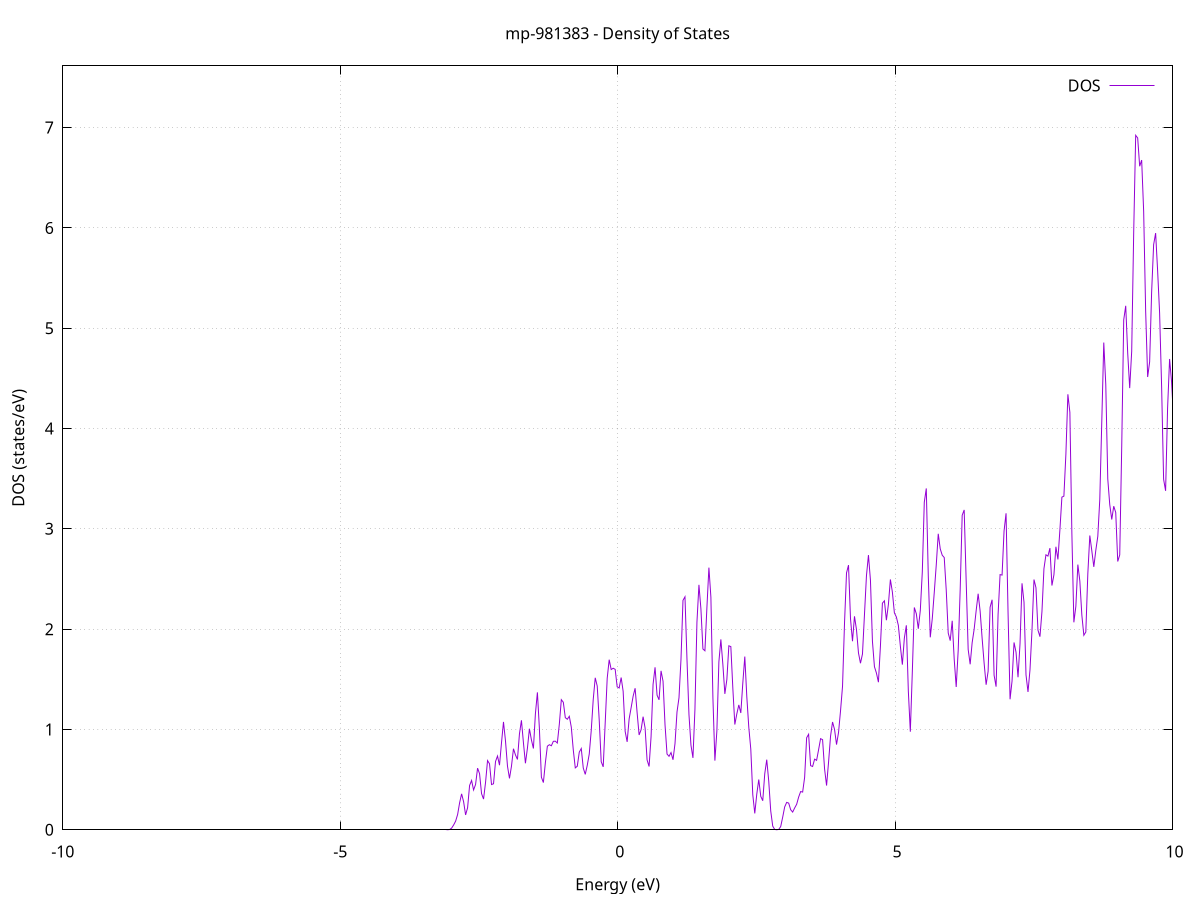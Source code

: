 set title 'mp-981383 - Density of States'
set xlabel 'Energy (eV)'
set ylabel 'DOS (states/eV)'
set grid
set xrange [-10:10]
set yrange [0:7.615]
set xzeroaxis lt -1
set terminal png size 800,600
set output 'mp-981383_dos_gnuplot.png'
plot '-' using 1:2 with lines title 'DOS'
-45.404600 0.000000
-45.368700 0.000000
-45.332700 0.000000
-45.296800 0.000000
-45.260800 0.000000
-45.224900 0.000000
-45.188900 0.000000
-45.153000 0.000000
-45.117100 0.000000
-45.081100 0.000000
-45.045200 0.000000
-45.009200 0.000000
-44.973300 0.000000
-44.937300 0.000000
-44.901400 0.000000
-44.865500 0.000000
-44.829500 0.000000
-44.793600 0.000000
-44.757600 0.000000
-44.721700 0.000000
-44.685700 0.000000
-44.649800 0.000000
-44.613900 0.000000
-44.577900 0.000000
-44.542000 0.000000
-44.506000 0.000000
-44.470100 0.000000
-44.434100 0.000000
-44.398200 0.000000
-44.362300 0.000000
-44.326300 0.000000
-44.290400 0.000000
-44.254400 0.000000
-44.218500 0.000000
-44.182500 0.000000
-44.146600 0.000000
-44.110700 0.000000
-44.074700 0.000000
-44.038800 0.000000
-44.002800 0.000000
-43.966900 0.000000
-43.930900 0.000000
-43.895000 0.000000
-43.859100 0.000000
-43.823100 0.000000
-43.787200 0.000000
-43.751200 0.000000
-43.715300 0.000000
-43.679300 0.000000
-43.643400 0.000000
-43.607500 0.000000
-43.571500 0.000000
-43.535600 0.000000
-43.499600 0.000000
-43.463700 0.000000
-43.427700 0.000000
-43.391800 0.000000
-43.355900 0.000000
-43.319900 0.000000
-43.284000 0.000000
-43.248000 0.000000
-43.212100 0.000000
-43.176100 0.000000
-43.140200 0.000000
-43.104200 0.000000
-43.068300 0.000000
-43.032400 0.000000
-42.996400 0.000000
-42.960500 0.000000
-42.924500 0.000000
-42.888600 0.000000
-42.852600 0.000000
-42.816700 0.000000
-42.780800 0.000000
-42.744800 0.000000
-42.708900 0.000000
-42.672900 0.000000
-42.637000 0.000000
-42.601000 0.000000
-42.565100 0.000000
-42.529200 0.000000
-42.493200 0.000000
-42.457300 0.000000
-42.421300 0.000000
-42.385400 0.000000
-42.349400 0.000000
-42.313500 0.000000
-42.277600 0.001900
-42.241600 0.082100
-42.205700 1.343000
-42.169700 8.341600
-42.133800 19.919700
-42.097800 18.416000
-42.061900 6.587100
-42.026000 0.904200
-41.990000 0.047000
-41.954100 0.000900
-41.918100 0.000000
-41.882200 0.000000
-41.846200 0.000000
-41.810300 0.000000
-41.774400 0.000000
-41.738400 0.000000
-41.702500 0.000000
-41.666500 0.000000
-41.630600 0.000000
-41.594600 0.000000
-41.558700 0.000000
-41.522800 0.000000
-41.486800 0.000000
-41.450900 0.000000
-41.414900 0.000000
-41.379000 0.000000
-41.343000 0.000000
-41.307100 0.000000
-41.271200 0.000000
-41.235200 0.000000
-41.199300 0.000000
-41.163300 0.000000
-41.127400 0.000000
-41.091400 0.000000
-41.055500 0.000000
-41.019600 0.000000
-40.983600 0.000000
-40.947700 0.000000
-40.911700 0.000000
-40.875800 0.000000
-40.839800 0.000000
-40.803900 0.000000
-40.768000 0.000000
-40.732000 0.000000
-40.696100 0.000000
-40.660100 0.000000
-40.624200 0.000000
-40.588200 0.000000
-40.552300 0.000000
-40.516400 0.000000
-40.480400 0.000000
-40.444500 0.000000
-40.408500 0.000000
-40.372600 0.000000
-40.336600 0.000000
-40.300700 0.000000
-40.264800 0.000000
-40.228800 0.000000
-40.192900 0.000000
-40.156900 0.000000
-40.121000 0.000000
-40.085000 0.000000
-40.049100 0.000000
-40.013200 0.000000
-39.977200 0.000000
-39.941300 0.000000
-39.905300 0.000000
-39.869400 0.000000
-39.833400 0.000000
-39.797500 0.000000
-39.761600 0.000000
-39.725600 0.000000
-39.689700 0.000000
-39.653700 0.000000
-39.617800 0.000000
-39.581800 0.000000
-39.545900 0.000000
-39.509900 0.000000
-39.474000 0.000000
-39.438100 0.000000
-39.402100 0.000000
-39.366200 0.000000
-39.330200 0.000000
-39.294300 0.000000
-39.258300 0.000000
-39.222400 0.000000
-39.186500 0.000000
-39.150500 0.000000
-39.114600 0.000000
-39.078600 0.000000
-39.042700 0.000000
-39.006700 0.000000
-38.970800 0.000000
-38.934900 0.000000
-38.898900 0.000000
-38.863000 0.000000
-38.827000 0.000000
-38.791100 0.000000
-38.755100 0.000000
-38.719200 0.000000
-38.683300 0.000000
-38.647300 0.000000
-38.611400 0.000000
-38.575400 0.000000
-38.539500 0.000000
-38.503500 0.000000
-38.467600 0.000000
-38.431700 0.000000
-38.395700 0.000000
-38.359800 0.000000
-38.323800 0.000000
-38.287900 0.000000
-38.251900 0.000000
-38.216000 0.000000
-38.180100 0.000000
-38.144100 0.000000
-38.108200 0.000000
-38.072200 0.000000
-38.036300 0.000000
-38.000300 0.000000
-37.964400 0.000000
-37.928500 0.000000
-37.892500 0.000000
-37.856600 0.000000
-37.820600 0.000000
-37.784700 0.000000
-37.748700 0.000000
-37.712800 0.000000
-37.676900 0.000000
-37.640900 0.000000
-37.605000 0.000000
-37.569000 0.000000
-37.533100 0.000000
-37.497100 0.000000
-37.461200 0.000000
-37.425300 0.000000
-37.389300 0.000000
-37.353400 0.000000
-37.317400 0.000000
-37.281500 0.000000
-37.245500 0.000000
-37.209600 0.000000
-37.173700 0.000000
-37.137700 0.000000
-37.101800 0.000000
-37.065800 0.000000
-37.029900 0.000000
-36.993900 0.000000
-36.958000 0.000000
-36.922100 0.000000
-36.886100 0.000000
-36.850200 0.000000
-36.814200 0.000000
-36.778300 0.000000
-36.742300 0.000000
-36.706400 0.000000
-36.670500 0.000000
-36.634500 0.000000
-36.598600 0.000000
-36.562600 0.000000
-36.526700 0.000000
-36.490700 0.000000
-36.454800 0.000000
-36.418900 0.000000
-36.382900 0.000000
-36.347000 0.000000
-36.311000 0.000000
-36.275100 0.000000
-36.239100 0.000000
-36.203200 0.000000
-36.167300 0.000000
-36.131300 0.000000
-36.095400 0.000000
-36.059400 0.000000
-36.023500 0.000000
-35.987500 0.000000
-35.951600 0.000000
-35.915700 0.000000
-35.879700 0.000000
-35.843800 0.000000
-35.807800 0.000000
-35.771900 0.000000
-35.735900 0.000000
-35.700000 0.000000
-35.664000 0.000000
-35.628100 0.000000
-35.592200 0.000000
-35.556200 0.000000
-35.520300 0.000000
-35.484300 0.000000
-35.448400 0.000000
-35.412400 0.000000
-35.376500 0.000000
-35.340600 0.000000
-35.304600 0.000000
-35.268700 0.000000
-35.232700 0.000000
-35.196800 0.000000
-35.160800 0.000000
-35.124900 0.000000
-35.089000 0.000000
-35.053000 0.000000
-35.017100 0.000000
-34.981100 0.000000
-34.945200 0.000000
-34.909200 0.000000
-34.873300 0.000000
-34.837400 0.000000
-34.801400 0.000000
-34.765500 0.000000
-34.729500 0.000000
-34.693600 0.000000
-34.657600 0.000000
-34.621700 0.000000
-34.585800 0.000000
-34.549800 0.000000
-34.513900 0.000000
-34.477900 0.000000
-34.442000 0.000000
-34.406000 0.000000
-34.370100 0.000000
-34.334200 0.000000
-34.298200 0.000000
-34.262300 0.000000
-34.226300 0.000000
-34.190400 0.000000
-34.154400 0.000000
-34.118500 0.000000
-34.082600 0.000000
-34.046600 0.000000
-34.010700 0.000000
-33.974700 0.000000
-33.938800 0.000000
-33.902800 0.000000
-33.866900 0.000000
-33.831000 0.000000
-33.795000 0.000000
-33.759100 0.000000
-33.723100 0.000000
-33.687200 0.000000
-33.651200 0.000000
-33.615300 0.000000
-33.579400 0.000000
-33.543400 0.000000
-33.507500 0.000000
-33.471500 0.000000
-33.435600 0.000000
-33.399600 0.000000
-33.363700 0.000000
-33.327800 0.000000
-33.291800 0.000000
-33.255900 0.000000
-33.219900 0.000000
-33.184000 0.000000
-33.148000 0.000000
-33.112100 0.000000
-33.076200 0.000000
-33.040200 0.000000
-33.004300 0.000000
-32.968300 0.000000
-32.932400 0.000000
-32.896400 0.000000
-32.860500 0.000000
-32.824600 0.000000
-32.788600 0.000000
-32.752700 0.000000
-32.716700 0.000000
-32.680800 0.000000
-32.644800 0.000000
-32.608900 0.000000
-32.573000 0.000000
-32.537000 0.000000
-32.501100 0.000000
-32.465100 0.000000
-32.429200 0.000000
-32.393200 0.000000
-32.357300 0.000000
-32.321400 0.000000
-32.285400 0.000000
-32.249500 0.000000
-32.213500 0.000000
-32.177600 0.000000
-32.141600 0.000000
-32.105700 0.000000
-32.069800 0.000000
-32.033800 0.000000
-31.997900 0.000000
-31.961900 0.000000
-31.926000 0.000000
-31.890000 0.000000
-31.854100 0.000000
-31.818100 0.000000
-31.782200 0.000000
-31.746300 0.000000
-31.710300 0.000000
-31.674400 0.000000
-31.638400 0.000000
-31.602500 0.000000
-31.566500 0.000000
-31.530600 0.000000
-31.494700 0.000000
-31.458700 0.000000
-31.422800 0.000000
-31.386800 0.000000
-31.350900 0.000000
-31.314900 0.000000
-31.279000 0.000000
-31.243100 0.000000
-31.207100 0.000000
-31.171200 0.000000
-31.135200 0.000000
-31.099300 0.000000
-31.063300 0.000000
-31.027400 0.000000
-30.991500 0.000000
-30.955500 0.000000
-30.919600 0.000000
-30.883600 0.000000
-30.847700 0.000000
-30.811700 0.000000
-30.775800 0.000000
-30.739900 0.000000
-30.703900 0.000000
-30.668000 0.000000
-30.632000 0.000000
-30.596100 0.000000
-30.560100 0.000000
-30.524200 0.000000
-30.488300 0.000000
-30.452300 0.000000
-30.416400 0.000000
-30.380400 0.000000
-30.344500 0.000000
-30.308500 0.000000
-30.272600 0.000000
-30.236700 0.000000
-30.200700 0.000000
-30.164800 0.000000
-30.128800 0.000000
-30.092900 0.000000
-30.056900 0.000000
-30.021000 0.000000
-29.985100 0.000000
-29.949100 0.000000
-29.913200 0.000000
-29.877200 0.000000
-29.841300 0.000000
-29.805300 0.000000
-29.769400 0.000000
-29.733500 0.000000
-29.697500 0.000000
-29.661600 0.000000
-29.625600 0.000000
-29.589700 0.000000
-29.553700 0.000000
-29.517800 0.000000
-29.481900 0.000000
-29.445900 0.000000
-29.410000 0.000000
-29.374000 0.000000
-29.338100 0.000000
-29.302100 0.000000
-29.266200 0.000000
-29.230300 0.000000
-29.194300 0.000000
-29.158400 0.000000
-29.122400 0.000000
-29.086500 0.000000
-29.050500 0.000000
-29.014600 0.000000
-28.978700 0.000000
-28.942700 0.000000
-28.906800 0.000000
-28.870800 0.000000
-28.834900 0.000000
-28.798900 0.000000
-28.763000 0.000000
-28.727100 0.000000
-28.691100 0.000000
-28.655200 0.000000
-28.619200 0.000000
-28.583300 0.000000
-28.547300 0.000000
-28.511400 0.000000
-28.475500 0.000000
-28.439500 0.000000
-28.403600 0.000000
-28.367600 0.000000
-28.331700 0.000000
-28.295700 0.000000
-28.259800 0.000000
-28.223900 0.000000
-28.187900 0.000000
-28.152000 0.000000
-28.116000 0.000000
-28.080100 0.000000
-28.044100 0.000000
-28.008200 0.000000
-27.972200 0.000000
-27.936300 0.000000
-27.900400 0.000000
-27.864400 0.000000
-27.828500 0.000000
-27.792500 0.000000
-27.756600 0.000000
-27.720600 0.000000
-27.684700 0.000000
-27.648800 0.000000
-27.612800 0.000000
-27.576900 0.000000
-27.540900 0.000000
-27.505000 0.000000
-27.469000 0.000000
-27.433100 0.000000
-27.397200 0.000000
-27.361200 0.000000
-27.325300 0.000000
-27.289300 0.000000
-27.253400 0.000000
-27.217400 0.000000
-27.181500 0.000000
-27.145600 0.000000
-27.109600 0.000000
-27.073700 0.000000
-27.037700 0.000000
-27.001800 0.000000
-26.965800 0.000000
-26.929900 0.000000
-26.894000 0.000000
-26.858000 0.000000
-26.822100 0.000000
-26.786100 0.000000
-26.750200 0.000000
-26.714200 0.000000
-26.678300 0.000000
-26.642400 0.000000
-26.606400 0.000000
-26.570500 0.000000
-26.534500 0.000000
-26.498600 0.000000
-26.462600 0.000000
-26.426700 0.000000
-26.390800 0.000000
-26.354800 0.000000
-26.318900 0.000000
-26.282900 0.000000
-26.247000 0.000000
-26.211000 0.000000
-26.175100 0.000000
-26.139200 0.000000
-26.103200 0.000000
-26.067300 0.000000
-26.031300 0.000000
-25.995400 0.000000
-25.959400 0.000000
-25.923500 0.000000
-25.887600 0.000000
-25.851600 0.000000
-25.815700 0.000000
-25.779700 0.000000
-25.743800 0.000000
-25.707800 0.000000
-25.671900 0.000000
-25.636000 0.000000
-25.600000 0.000000
-25.564100 0.000000
-25.528100 0.000000
-25.492200 0.000000
-25.456200 0.000000
-25.420300 0.000000
-25.384400 0.000000
-25.348400 0.000000
-25.312500 0.000000
-25.276500 0.000000
-25.240600 0.000000
-25.204600 0.000000
-25.168700 0.000000
-25.132800 0.000000
-25.096800 0.000000
-25.060900 0.000000
-25.024900 0.000000
-24.989000 0.000000
-24.953000 0.000000
-24.917100 0.000000
-24.881200 0.000000
-24.845200 0.000000
-24.809300 0.000000
-24.773300 0.000000
-24.737400 0.000000
-24.701400 0.000000
-24.665500 0.000000
-24.629600 0.000000
-24.593600 0.000000
-24.557700 0.000000
-24.521700 0.000000
-24.485800 0.000000
-24.449800 0.000000
-24.413900 0.000000
-24.378000 0.000000
-24.342000 0.000000
-24.306100 0.000000
-24.270100 0.000000
-24.234200 0.000000
-24.198200 0.000000
-24.162300 0.000000
-24.126300 0.000000
-24.090400 0.000000
-24.054500 0.000000
-24.018500 0.000000
-23.982600 0.000000
-23.946600 0.000000
-23.910700 0.000000
-23.874700 0.000000
-23.838800 0.000000
-23.802900 0.000000
-23.766900 0.000000
-23.731000 0.000000
-23.695000 0.000000
-23.659100 0.000000
-23.623100 0.000000
-23.587200 0.000000
-23.551300 0.000000
-23.515300 0.000000
-23.479400 0.000000
-23.443400 0.000000
-23.407500 0.000000
-23.371500 0.000000
-23.335600 0.000000
-23.299700 0.000000
-23.263700 0.000000
-23.227800 0.000000
-23.191800 0.000000
-23.155900 0.000000
-23.119900 0.000000
-23.084000 0.000000
-23.048100 0.000000
-23.012100 0.000000
-22.976200 0.000000
-22.940200 0.000000
-22.904300 0.000000
-22.868300 0.000000
-22.832400 0.000000
-22.796500 0.000000
-22.760500 0.000000
-22.724600 0.000000
-22.688600 0.000000
-22.652700 0.000000
-22.616700 0.000000
-22.580800 0.000000
-22.544900 0.000000
-22.508900 0.000000
-22.473000 0.000000
-22.437000 0.000000
-22.401100 0.000000
-22.365100 0.000000
-22.329200 0.000000
-22.293300 0.000000
-22.257300 0.000000
-22.221400 0.000000
-22.185400 0.000000
-22.149500 0.000000
-22.113500 0.000000
-22.077600 0.000000
-22.041700 0.000000
-22.005700 0.000000
-21.969800 0.000000
-21.933800 0.000000
-21.897900 0.000000
-21.861900 0.000000
-21.826000 0.000000
-21.790100 0.000000
-21.754100 0.000000
-21.718200 0.000000
-21.682200 0.000000
-21.646300 0.000000
-21.610300 0.000000
-21.574400 0.000000
-21.538500 0.000000
-21.502500 0.000000
-21.466600 0.000000
-21.430600 0.000000
-21.394700 0.000000
-21.358700 0.000000
-21.322800 0.000000
-21.286900 0.000000
-21.250900 0.000000
-21.215000 0.000000
-21.179000 0.000000
-21.143100 0.000000
-21.107100 0.000000
-21.071200 0.000000
-21.035300 0.000000
-20.999300 0.000300
-20.963400 0.021700
-20.927400 0.650500
-20.891500 7.545500
-20.855500 34.432400
-20.819600 62.776400
-20.783700 46.137400
-20.747700 13.670600
-20.711800 1.619300
-20.675800 0.075600
-20.639900 0.001400
-20.603900 0.000000
-20.568000 0.000000
-20.532100 0.000000
-20.496100 0.000000
-20.460200 0.000000
-20.424200 0.000000
-20.388300 0.000000
-20.352300 0.000000
-20.316400 0.000000
-20.280400 0.000000
-20.244500 0.000000
-20.208600 0.000000
-20.172600 0.000000
-20.136700 0.000000
-20.100700 0.000000
-20.064800 0.000000
-20.028800 0.000000
-19.992900 0.000000
-19.957000 0.000000
-19.921000 0.000000
-19.885100 0.000000
-19.849100 0.000000
-19.813200 0.000000
-19.777200 0.000000
-19.741300 0.000000
-19.705400 0.000000
-19.669400 0.000000
-19.633500 0.000000
-19.597500 0.000000
-19.561600 0.000000
-19.525600 0.000000
-19.489700 0.000000
-19.453800 0.000000
-19.417800 0.000000
-19.381900 0.000000
-19.345900 0.000000
-19.310000 0.000000
-19.274000 0.000000
-19.238100 0.000000
-19.202200 0.000000
-19.166200 0.000000
-19.130300 0.000000
-19.094300 0.000000
-19.058400 0.000000
-19.022400 0.000000
-18.986500 0.000000
-18.950600 0.000000
-18.914600 0.000000
-18.878700 0.000000
-18.842700 0.000000
-18.806800 0.000000
-18.770800 0.000000
-18.734900 0.000000
-18.699000 0.000000
-18.663000 0.000000
-18.627100 0.000000
-18.591100 0.000000
-18.555200 0.000000
-18.519200 0.000000
-18.483300 0.000000
-18.447400 0.000000
-18.411400 0.000000
-18.375500 0.000000
-18.339500 0.000000
-18.303600 0.000000
-18.267600 0.000000
-18.231700 0.000000
-18.195800 0.000000
-18.159800 0.000000
-18.123900 0.000000
-18.087900 0.000000
-18.052000 0.000000
-18.016000 0.000000
-17.980100 0.000000
-17.944200 0.000000
-17.908200 0.000000
-17.872300 0.000000
-17.836300 0.000000
-17.800400 0.000000
-17.764400 0.000000
-17.728500 0.000000
-17.692600 0.000000
-17.656600 0.000000
-17.620700 0.000000
-17.584700 0.000000
-17.548800 0.000000
-17.512800 0.000000
-17.476900 0.000000
-17.441000 0.000000
-17.405000 0.000000
-17.369100 0.000000
-17.333100 0.000000
-17.297200 0.000000
-17.261200 0.000000
-17.225300 0.000000
-17.189400 0.000000
-17.153400 0.000000
-17.117500 0.000000
-17.081500 0.000000
-17.045600 0.000000
-17.009600 0.000000
-16.973700 0.000000
-16.937800 0.000000
-16.901800 0.000000
-16.865900 0.000000
-16.829900 0.000000
-16.794000 0.000000
-16.758000 0.000000
-16.722100 0.000000
-16.686200 0.000000
-16.650200 0.000000
-16.614300 0.000000
-16.578300 0.000000
-16.542400 0.000000
-16.506400 0.000000
-16.470500 0.000000
-16.434500 0.000000
-16.398600 0.000000
-16.362700 0.000000
-16.326700 0.000000
-16.290800 0.000000
-16.254800 0.000000
-16.218900 0.000000
-16.182900 0.000000
-16.147000 0.000000
-16.111100 0.000000
-16.075100 0.000000
-16.039200 0.000000
-16.003200 0.000000
-15.967300 0.000000
-15.931300 0.000000
-15.895400 0.000000
-15.859500 0.000000
-15.823500 0.000000
-15.787600 0.000000
-15.751600 0.000000
-15.715700 0.000000
-15.679700 0.000000
-15.643800 0.000000
-15.607900 0.000000
-15.571900 0.000000
-15.536000 0.000000
-15.500000 0.000000
-15.464100 0.000000
-15.428100 0.000000
-15.392200 0.000000
-15.356300 0.000000
-15.320300 0.000000
-15.284400 0.000000
-15.248400 0.000000
-15.212500 0.000000
-15.176500 0.000000
-15.140600 0.000000
-15.104700 0.000000
-15.068700 0.000000
-15.032800 0.000000
-14.996800 0.000000
-14.960900 0.000000
-14.924900 0.000000
-14.889000 0.000000
-14.853100 0.000000
-14.817100 0.000000
-14.781200 0.000000
-14.745200 0.000000
-14.709300 0.000000
-14.673300 0.000000
-14.637400 0.000000
-14.601500 0.000000
-14.565500 0.000000
-14.529600 0.000000
-14.493600 0.000000
-14.457700 0.000000
-14.421700 0.000000
-14.385800 0.000000
-14.349900 0.000000
-14.313900 0.000000
-14.278000 0.000000
-14.242000 0.000000
-14.206100 0.000000
-14.170100 0.000000
-14.134200 0.000000
-14.098300 0.000000
-14.062300 0.000000
-14.026400 0.000000
-13.990400 0.000000
-13.954500 0.000000
-13.918500 0.000000
-13.882600 0.000200
-13.846700 0.009200
-13.810700 0.153300
-13.774800 1.126600
-13.738800 4.417000
-13.702900 13.416600
-13.666900 36.761700
-13.631000 70.110400
-13.595100 87.150300
-13.559100 94.175000
-13.523200 116.156500
-13.487200 135.882100
-13.451300 124.248400
-13.415300 84.994000
-13.379400 43.829800
-13.343500 16.771300
-13.307500 4.556100
-13.271600 0.812300
-13.235600 0.080400
-13.199700 0.003700
-13.163700 0.000100
-13.127800 0.000000
-13.091900 0.000000
-13.055900 0.000000
-13.020000 0.000000
-12.984000 0.000000
-12.948100 0.000000
-12.912100 0.000000
-12.876200 0.000000
-12.840300 0.000000
-12.804300 0.000000
-12.768400 0.000000
-12.732400 0.000000
-12.696500 0.000000
-12.660500 0.000000
-12.624600 0.000000
-12.588600 0.000000
-12.552700 0.000000
-12.516800 0.000000
-12.480800 0.000000
-12.444900 0.000000
-12.408900 0.000000
-12.373000 0.000000
-12.337000 0.000000
-12.301100 0.000000
-12.265200 0.000000
-12.229200 0.000000
-12.193300 0.000000
-12.157300 0.000000
-12.121400 0.000000
-12.085400 0.000000
-12.049500 0.000000
-12.013600 0.000000
-11.977600 0.000000
-11.941700 0.000000
-11.905700 0.000000
-11.869800 0.000000
-11.833800 0.000000
-11.797900 0.000000
-11.762000 0.000000
-11.726000 0.000000
-11.690100 0.000000
-11.654100 0.000000
-11.618200 0.000000
-11.582200 0.000000
-11.546300 0.000000
-11.510400 0.000000
-11.474400 0.000000
-11.438500 0.000000
-11.402500 0.000000
-11.366600 0.000000
-11.330600 0.000000
-11.294700 0.000000
-11.258800 0.000000
-11.222800 0.000000
-11.186900 0.000000
-11.150900 0.000000
-11.115000 0.000000
-11.079000 0.000000
-11.043100 0.000000
-11.007200 0.000000
-10.971200 0.000000
-10.935300 0.000000
-10.899300 0.000000
-10.863400 0.000000
-10.827400 0.000000
-10.791500 0.000000
-10.755600 0.000000
-10.719600 0.000000
-10.683700 0.000000
-10.647700 0.000000
-10.611800 0.000000
-10.575800 0.000000
-10.539900 0.000000
-10.504000 0.000000
-10.468000 0.000000
-10.432100 0.000000
-10.396100 0.000000
-10.360200 0.000000
-10.324200 0.000000
-10.288300 0.000000
-10.252400 0.000000
-10.216400 0.000000
-10.180500 0.000000
-10.144500 0.000000
-10.108600 0.000000
-10.072600 0.000000
-10.036700 0.000000
-10.000800 0.000000
-9.964800 0.000000
-9.928900 0.000000
-9.892900 0.000000
-9.857000 0.000000
-9.821000 0.000000
-9.785100 0.000000
-9.749200 0.000000
-9.713200 0.000000
-9.677300 0.000000
-9.641300 0.000000
-9.605400 0.000000
-9.569400 0.000000
-9.533500 0.000000
-9.497600 0.000000
-9.461600 0.000000
-9.425700 0.000000
-9.389700 0.000000
-9.353800 0.000000
-9.317800 0.000000
-9.281900 0.000000
-9.246000 0.000000
-9.210000 0.000000
-9.174100 0.000000
-9.138100 0.000000
-9.102200 0.000000
-9.066200 0.000000
-9.030300 0.000000
-8.994300 0.000000
-8.958400 0.000000
-8.922500 0.000000
-8.886500 0.000000
-8.850600 0.000000
-8.814600 0.000000
-8.778700 0.000000
-8.742700 0.000000
-8.706800 0.000000
-8.670900 0.000000
-8.634900 0.000000
-8.599000 0.000000
-8.563000 0.000000
-8.527100 0.000000
-8.491100 0.000000
-8.455200 0.000000
-8.419300 0.000000
-8.383300 0.000000
-8.347400 0.000000
-8.311400 0.000000
-8.275500 0.000000
-8.239500 0.000000
-8.203600 0.000000
-8.167700 0.000000
-8.131700 0.000000
-8.095800 0.000000
-8.059800 0.000000
-8.023900 0.000000
-7.987900 0.000000
-7.952000 0.000000
-7.916100 0.000000
-7.880100 0.000000
-7.844200 0.000000
-7.808200 0.000000
-7.772300 0.000000
-7.736300 0.000000
-7.700400 0.000000
-7.664500 0.000000
-7.628500 0.000000
-7.592600 0.000000
-7.556600 0.000000
-7.520700 0.000000
-7.484700 0.000000
-7.448800 0.000000
-7.412900 0.000000
-7.376900 0.000000
-7.341000 0.000000
-7.305000 0.000000
-7.269100 0.000000
-7.233100 0.000000
-7.197200 0.000000
-7.161300 0.000000
-7.125300 0.000000
-7.089400 0.000000
-7.053400 0.000000
-7.017500 0.000000
-6.981500 0.000000
-6.945600 0.000000
-6.909700 0.000000
-6.873700 0.000000
-6.837800 0.000000
-6.801800 0.000000
-6.765900 0.000000
-6.729900 0.000000
-6.694000 0.000000
-6.658100 0.000000
-6.622100 0.000000
-6.586200 0.000000
-6.550200 0.000000
-6.514300 0.000000
-6.478300 0.000000
-6.442400 0.000000
-6.406500 0.000000
-6.370500 0.000000
-6.334600 0.000000
-6.298600 0.000000
-6.262700 0.000000
-6.226700 0.000000
-6.190800 0.000000
-6.154900 0.000000
-6.118900 0.000000
-6.083000 0.000000
-6.047000 0.000000
-6.011100 0.000000
-5.975100 0.000000
-5.939200 0.000000
-5.903300 0.000000
-5.867300 0.000000
-5.831400 0.000000
-5.795400 0.000000
-5.759500 0.000000
-5.723500 0.000000
-5.687600 0.000000
-5.651700 0.000000
-5.615700 0.000000
-5.579800 0.000000
-5.543800 0.000000
-5.507900 0.000000
-5.471900 0.000000
-5.436000 0.000000
-5.400100 0.000000
-5.364100 0.000000
-5.328200 0.000000
-5.292200 0.000000
-5.256300 0.000000
-5.220300 0.000000
-5.184400 0.000000
-5.148400 0.000000
-5.112500 0.000000
-5.076600 0.000000
-5.040600 0.000000
-5.004700 0.000000
-4.968700 0.000000
-4.932800 0.000000
-4.896800 0.000000
-4.860900 0.000000
-4.825000 0.000000
-4.789000 0.000000
-4.753100 0.000000
-4.717100 0.000000
-4.681200 0.000000
-4.645200 0.000000
-4.609300 0.000000
-4.573400 0.000000
-4.537400 0.000000
-4.501500 0.000000
-4.465500 0.000000
-4.429600 0.000000
-4.393600 0.000000
-4.357700 0.000000
-4.321800 0.000000
-4.285800 0.000000
-4.249900 0.000000
-4.213900 0.000000
-4.178000 0.000000
-4.142000 0.000000
-4.106100 0.000000
-4.070200 0.000000
-4.034200 0.000000
-3.998300 0.000000
-3.962300 0.000000
-3.926400 0.000000
-3.890400 0.000000
-3.854500 0.000000
-3.818600 0.000000
-3.782600 0.000000
-3.746700 0.000000
-3.710700 0.000000
-3.674800 0.000000
-3.638800 0.000000
-3.602900 0.000000
-3.567000 0.000000
-3.531000 0.000000
-3.495100 0.000000
-3.459100 0.000000
-3.423200 0.000000
-3.387200 0.000000
-3.351300 0.000000
-3.315400 0.000000
-3.279400 0.000000
-3.243500 0.000000
-3.207500 0.000000
-3.171600 0.000000
-3.135600 0.000000
-3.099700 0.000000
-3.063800 0.000200
-3.027800 0.002500
-2.991900 0.016700
-2.955900 0.048000
-2.920000 0.086100
-2.884000 0.152600
-2.848100 0.269100
-2.812200 0.358400
-2.776200 0.279600
-2.740300 0.148000
-2.704300 0.219900
-2.668400 0.441500
-2.632400 0.491600
-2.596500 0.396600
-2.560600 0.451700
-2.524600 0.614300
-2.488700 0.559400
-2.452700 0.360000
-2.416800 0.306100
-2.380800 0.472600
-2.344900 0.689900
-2.309000 0.657900
-2.273000 0.450800
-2.237100 0.458600
-2.201100 0.680300
-2.165200 0.735300
-2.129200 0.643600
-2.093300 0.866600
-2.057400 1.075100
-2.021400 0.886200
-1.985500 0.634700
-1.949500 0.512500
-1.913600 0.633400
-1.877600 0.808000
-1.841700 0.746400
-1.805800 0.701300
-1.769800 0.955600
-1.733900 1.091400
-1.697900 0.867100
-1.662000 0.662900
-1.626000 0.813700
-1.590100 1.007200
-1.554200 0.896600
-1.518200 0.810500
-1.482300 1.155300
-1.446300 1.369800
-1.410400 1.010800
-1.374400 0.524000
-1.338500 0.470600
-1.302500 0.669300
-1.266600 0.833200
-1.230700 0.848000
-1.194700 0.837800
-1.158800 0.881700
-1.122800 0.883100
-1.086900 0.864900
-1.050900 1.053700
-1.015000 1.296800
-0.979100 1.271000
-0.943100 1.117300
-0.907200 1.101900
-0.871200 1.131400
-0.835300 1.023100
-0.799300 0.794500
-0.763400 0.616900
-0.727500 0.633300
-0.691500 0.773800
-0.655600 0.810100
-0.619600 0.615400
-0.583700 0.552200
-0.547700 0.642700
-0.511800 0.755500
-0.475900 0.989000
-0.439900 1.299400
-0.404000 1.514900
-0.368000 1.432600
-0.332100 1.094000
-0.296100 0.678100
-0.260200 0.627100
-0.224300 1.064400
-0.188300 1.509700
-0.152400 1.695500
-0.116400 1.597400
-0.080500 1.610200
-0.044500 1.599300
-0.008600 1.425200
0.027300 1.413500
0.063300 1.517700
0.099200 1.380400
0.135200 0.981200
0.171100 0.876400
0.207100 1.105400
0.243000 1.217000
0.278900 1.331000
0.314900 1.410900
0.350800 1.168100
0.386800 0.945100
0.422700 0.997200
0.458700 1.127400
0.494600 1.015100
0.530500 0.696700
0.566500 0.630800
0.602400 0.928200
0.638400 1.450000
0.674300 1.619300
0.710300 1.342300
0.746200 1.295400
0.782100 1.584300
0.818100 1.480800
0.854000 1.046000
0.890000 0.754900
0.925900 0.732300
0.961900 0.769500
0.997800 0.697800
1.033700 0.859300
1.069700 1.173600
1.105600 1.316100
1.141600 1.698800
1.177500 2.286700
1.213500 2.322500
1.249400 1.702300
1.285300 1.148800
1.321300 0.843600
1.357200 0.716500
1.393200 1.203400
1.429100 2.068900
1.465100 2.441900
1.501000 2.199700
1.536900 1.802100
1.572900 1.784400
1.608800 2.215500
1.644800 2.613300
1.680700 2.317700
1.716700 1.320600
1.752600 0.689100
1.788500 0.986800
1.824500 1.673400
1.860400 1.897700
1.896400 1.648000
1.932300 1.354800
1.968300 1.497700
2.004200 1.834000
2.040100 1.825900
2.076100 1.409900
2.112000 1.049200
2.148000 1.156100
2.183900 1.245000
2.219900 1.164400
2.255800 1.462200
2.291700 1.726700
2.327700 1.327200
2.363600 1.022200
2.399600 0.804700
2.435500 0.350100
2.471500 0.163200
2.507400 0.355100
2.543400 0.500900
2.579300 0.333600
2.615200 0.289400
2.651200 0.557900
2.687100 0.698900
2.723100 0.485400
2.759000 0.187700
2.795000 0.036500
2.830900 0.003100
2.866800 0.000200
2.902800 0.003200
2.938700 0.032000
2.974700 0.126000
3.010600 0.228200
3.046600 0.273100
3.082500 0.265900
3.118400 0.199900
3.154400 0.176400
3.190300 0.217500
3.226300 0.254100
3.262200 0.326100
3.298200 0.381000
3.334100 0.375900
3.370000 0.522300
3.406000 0.917300
3.441900 0.952100
3.477900 0.639100
3.513800 0.630900
3.549800 0.703900
3.585700 0.692100
3.621600 0.798300
3.657600 0.908400
3.693500 0.898100
3.729500 0.606500
3.765400 0.440900
3.801400 0.675400
3.837300 0.934400
3.873200 1.074400
3.909200 0.999700
3.945100 0.849100
3.981100 0.970200
4.017000 1.185400
4.053000 1.429700
4.088900 2.061200
4.124800 2.560600
4.160800 2.638200
4.196700 2.104100
4.232700 1.879800
4.268600 2.127800
4.304600 1.994900
4.340500 1.763000
4.376400 1.660200
4.412400 1.751600
4.448300 2.143700
4.484300 2.532200
4.520200 2.738300
4.556200 2.488200
4.592100 1.878900
4.628000 1.626100
4.664000 1.562400
4.699900 1.471100
4.735900 1.829600
4.771800 2.258900
4.807800 2.282500
4.843700 2.089200
4.879600 2.245700
4.915600 2.495500
4.951500 2.369500
4.987500 2.162800
5.023400 2.121200
5.059400 2.037000
5.095300 1.830900
5.131200 1.646200
5.167200 1.910600
5.203100 2.038100
5.239100 1.381500
5.275000 0.977800
5.311000 1.575900
5.346900 2.216000
5.382800 2.153900
5.418800 2.004300
5.454700 2.186300
5.490700 2.568800
5.526600 3.265100
5.562600 3.402800
5.598500 2.535200
5.634400 1.918500
5.670400 2.104200
5.706300 2.365900
5.742300 2.640100
5.778200 2.950700
5.814200 2.800100
5.850100 2.736800
5.886000 2.714000
5.922000 2.390800
5.957900 1.961200
5.993900 1.885500
6.029800 2.083300
6.065800 1.700300
6.101700 1.423600
6.137600 1.787800
6.173600 2.394600
6.209500 3.134800
6.245500 3.188400
6.281400 2.478900
6.317400 1.798200
6.353300 1.650000
6.389300 1.865700
6.425200 1.998700
6.461100 2.182800
6.497100 2.352800
6.533000 2.180400
6.569000 1.908700
6.604900 1.661400
6.640900 1.445900
6.676800 1.578800
6.712700 2.218600
6.748700 2.293000
6.784600 1.540500
6.820600 1.426600
6.856500 2.145700
6.892500 2.543700
6.928400 2.539200
6.964300 2.979600
7.000300 3.154700
7.036200 2.164300
7.072200 1.300900
7.108100 1.481600
7.144100 1.867300
7.180000 1.770500
7.215900 1.520800
7.251900 1.854500
7.287800 2.456800
7.323800 2.268900
7.359700 1.544900
7.395700 1.373900
7.431600 1.593800
7.467500 1.987100
7.503500 2.494500
7.539400 2.412600
7.575400 1.990100
7.611300 1.925000
7.647300 2.175100
7.683200 2.603100
7.719100 2.741200
7.755100 2.728200
7.791000 2.807600
7.827000 2.434900
7.862900 2.541400
7.898900 2.821300
7.934800 2.694900
7.970700 2.988700
8.006700 3.316000
8.042600 3.325900
8.078600 3.743500
8.114500 4.341200
8.150500 4.160800
8.186400 2.958300
8.222300 2.068000
8.258300 2.227600
8.294200 2.643400
8.330200 2.478900
8.366100 2.140000
8.402100 1.938700
8.438000 1.971700
8.473900 2.552800
8.509900 2.933400
8.545800 2.781600
8.581800 2.620700
8.617700 2.785400
8.653700 2.925400
8.689600 3.292100
8.725500 4.069600
8.761500 4.856800
8.797400 4.439500
8.833400 3.497300
8.869300 3.240400
8.905300 3.093000
8.941200 3.225800
8.977100 3.162300
9.013100 2.674500
9.049000 2.739900
9.085000 3.822800
9.120900 5.083200
9.156900 5.223200
9.192800 4.751800
9.228700 4.403000
9.264700 4.769800
9.300600 5.953400
9.336600 6.922700
9.372500 6.896200
9.408500 6.614400
9.444400 6.676000
9.480300 6.164400
9.516300 5.168900
9.552200 4.513600
9.588200 4.665000
9.624100 5.363400
9.660100 5.833700
9.696000 5.948100
9.731900 5.573200
9.767900 5.149900
9.803800 4.420700
9.839800 3.493900
9.875700 3.378700
9.911700 4.204500
9.947600 4.693000
9.983500 4.464500
10.019500 4.087400
10.055400 3.544500
10.091400 3.457700
10.127300 3.677600
10.163300 3.424700
10.199200 3.275600
10.235200 3.918300
10.271100 4.546800
10.307000 4.906300
10.343000 4.878200
10.378900 3.965200
10.414900 3.483100
10.450800 3.972700
10.486800 4.572000
10.522700 5.116900
10.558600 4.847900
10.594600 3.908600
10.630500 3.224500
10.666500 2.907500
10.702400 2.937900
10.738400 3.424800
10.774300 3.908600
10.810200 3.956100
10.846200 3.546500
10.882100 2.895000
10.918100 2.371000
10.954000 2.409000
10.990000 2.743200
11.025900 2.908200
11.061800 2.841700
11.097800 2.804500
11.133700 3.454200
11.169700 3.742700
11.205600 3.203000
11.241600 2.598400
11.277500 2.620100
11.313400 3.058900
11.349400 3.324600
11.385300 3.258500
11.421300 3.005200
11.457200 3.111900
11.493200 3.259800
11.529100 3.864400
11.565000 4.093000
11.601000 3.103700
11.636900 2.259500
11.672900 1.857700
11.708800 1.872200
11.744800 2.946000
11.780700 3.887100
11.816600 3.461500
11.852600 2.738200
11.888500 2.792300
11.924500 3.504700
11.960400 3.998700
11.996400 4.046000
12.032300 4.258600
12.068200 4.258800
12.104200 4.553400
12.140100 4.907100
12.176100 3.739900
12.212000 2.424400
12.248000 2.362800
12.283900 2.894600
12.319800 2.763300
12.355800 2.205200
12.391700 1.973500
12.427700 1.775900
12.463600 1.740100
12.499600 2.149400
12.535500 2.480100
12.571400 2.714000
12.607400 2.744200
12.643300 2.477700
12.679300 2.410900
12.715200 2.909700
12.751200 3.354800
12.787100 3.503900
12.823000 3.954000
12.859000 3.887000
12.894900 3.421100
12.930900 3.456900
12.966800 3.405400
13.002800 3.285100
13.038700 3.545900
13.074600 3.468900
13.110600 2.573600
13.146500 2.344800
13.182500 3.003700
13.218400 3.314600
13.254400 3.174800
13.290300 2.625100
13.326200 1.853900
13.362200 1.435600
13.398100 1.844900
13.434100 2.807400
13.470000 3.088100
13.506000 2.711800
13.541900 2.086500
13.577800 1.292100
13.613800 0.912900
13.649700 1.291300
13.685700 1.885900
13.721600 1.953700
13.757600 2.180900
13.793500 2.873300
13.829400 3.289500
13.865400 2.710400
13.901300 1.349500
13.937300 0.834500
13.973200 1.447600
14.009200 2.060800
14.045100 2.157100
14.081100 2.115900
14.117000 2.048400
14.152900 1.901400
14.188900 1.795200
14.224800 1.675000
14.260800 2.039900
14.296700 2.656100
14.332700 2.963200
14.368600 2.884900
14.404500 2.193600
14.440500 2.227700
14.476400 2.903300
14.512400 2.832800
14.548300 2.079500
14.584300 1.652900
14.620200 1.927700
14.656100 2.337400
14.692100 2.474000
14.728000 2.569900
14.764000 2.311000
14.799900 1.667900
14.835900 1.139600
14.871800 1.187200
14.907700 1.717900
14.943700 2.169000
14.979600 2.153100
15.015600 1.979300
15.051500 2.336500
15.087500 2.796500
15.123400 2.611100
15.159300 2.385500
15.195300 2.561800
15.231200 2.618500
15.267200 2.288500
15.303100 1.980000
15.339100 1.713500
15.375000 1.613100
15.410900 1.535000
15.446900 1.365700
15.482800 1.303700
15.518800 1.539000
15.554700 2.232700
15.590700 2.444600
15.626600 1.773600
15.662500 1.320600
15.698500 1.395000
15.734400 1.459600
15.770400 1.372100
15.806300 1.417800
15.842300 1.790300
15.878200 2.271600
15.914100 2.262800
15.950100 1.790200
15.986000 1.563800
16.022000 1.601100
16.057900 1.601800
16.093900 1.502700
16.129800 1.627200
16.165700 2.036100
16.201700 2.035700
16.237600 1.736100
16.273600 1.664600
16.309500 1.420300
16.345500 1.173500
16.381400 1.429100
16.417300 1.956300
16.453300 2.080500
16.489200 1.904100
16.525200 1.949100
16.561100 2.371600
16.597100 2.143800
16.633000 1.857600
16.668900 2.431700
16.704900 3.411400
16.740800 3.860400
16.776800 3.366100
16.812700 2.935000
16.848700 2.743200
16.884600 2.963800
16.920500 3.846000
16.956500 4.465500
16.992400 3.849600
17.028400 2.681100
17.064300 2.355400
17.100300 2.650600
17.136200 3.079500
17.172100 3.201900
17.208100 2.976300
17.244000 2.634100
17.280000 2.431700
17.315900 2.497000
17.351900 2.579300
17.387800 2.831700
17.423700 2.947300
17.459700 2.835200
17.495600 3.368700
17.531600 4.505000
17.567500 4.741000
17.603500 3.752900
17.639400 3.324500
17.675300 3.739800
17.711300 3.981600
17.747200 3.539500
17.783200 3.194200
17.819100 3.236700
17.855100 3.704300
17.891000 3.721900
17.927000 2.809900
17.962900 2.227400
17.998800 2.668400
18.034800 3.364900
18.070700 3.861200
18.106700 3.965600
18.142600 3.639400
18.178600 3.190900
18.214500 2.517200
18.250400 2.145300
18.286400 2.098800
18.322300 2.390100
18.358300 2.865700
18.394200 2.712000
18.430200 1.937100
18.466100 1.006600
18.502000 0.609700
18.538000 0.874300
18.573900 1.523600
18.609900 2.628200
18.645800 3.711500
18.681800 4.003000
18.717700 4.076300
18.753600 4.600000
18.789600 4.469600
18.825500 3.985600
18.861500 4.030500
18.897400 4.271400
18.933400 4.052300
18.969300 4.041300
19.005200 4.759000
19.041200 4.728300
19.077100 3.866200
19.113100 3.551500
19.149000 4.033500
19.185000 4.153200
19.220900 3.478900
19.256800 3.201600
19.292800 3.083200
19.328700 3.020800
19.364700 3.039700
19.400600 2.821600
19.436600 2.799500
19.472500 2.624000
19.508400 2.258100
19.544400 2.239700
19.580300 2.442400
19.616300 2.779600
19.652200 2.843800
19.688200 2.854100
19.724100 3.236800
19.760000 3.580300
19.796000 3.754100
19.831900 3.543000
19.867900 2.969200
19.903800 2.974100
19.939800 2.887000
19.975700 2.830300
20.011600 3.269000
20.047600 3.299100
20.083500 2.812600
20.119500 2.586200
20.155400 3.050600
20.191400 3.753200
20.227300 4.275900
20.263200 4.423300
20.299200 4.098900
20.335100 3.668700
20.371100 3.364500
20.407000 3.198900
20.443000 2.829300
20.478900 2.331700
20.514800 2.133800
20.550800 2.231200
20.586700 2.734300
20.622700 3.568500
20.658600 3.985000
20.694600 3.677600
20.730500 3.845500
20.766400 4.694000
20.802400 4.275400
20.838300 2.815200
20.874300 1.967000
20.910200 1.822100
20.946200 1.946400
20.982100 2.362700
21.018000 2.739300
21.054000 2.394700
21.089900 1.758300
21.125900 1.817800
21.161800 2.450300
21.197800 2.708800
21.233700 2.228200
21.269600 2.354400
21.305600 3.318200
21.341500 3.992400
21.377500 3.714200
21.413400 3.386700
21.449400 3.639500
21.485300 3.542800
21.521300 2.950500
21.557200 2.768500
21.593100 2.847700
21.629100 2.729600
21.665000 2.565900
21.701000 2.496900
21.736900 2.406400
21.772900 2.086300
21.808800 1.852200
21.844700 1.713300
21.880700 1.963000
21.916600 2.696300
21.952600 3.113700
21.988500 2.935700
22.024500 2.436800
22.060400 1.875700
22.096300 1.767200
22.132300 1.651300
22.168200 1.257800
22.204200 1.373700
22.240100 1.679200
22.276100 1.692200
22.312000 1.542700
22.347900 1.509600
22.383900 1.711600
22.419800 1.655300
22.455800 0.982000
22.491700 0.467400
22.527700 0.595000
22.563600 0.940400
22.599500 0.921300
22.635500 0.624300
22.671400 0.293100
22.707400 0.095300
22.743300 0.080300
22.779300 0.080200
22.815200 0.033700
22.851100 0.005500
22.887100 0.000400
22.923000 0.001200
22.959000 0.016600
22.994900 0.085500
23.030900 0.169200
23.066800 0.129700
23.102700 0.038800
23.138700 0.011400
23.174600 0.052200
23.210600 0.146700
23.246500 0.159900
23.282500 0.067500
23.318400 0.010900
23.354300 0.000700
23.390300 0.000000
23.426200 0.000000
23.462200 0.000000
23.498100 0.000000
23.534100 0.000000
23.570000 0.000000
23.605900 0.000000
23.641900 0.000000
23.677800 0.000000
23.713800 0.000000
23.749700 0.000000
23.785700 0.000000
23.821600 0.000000
23.857500 0.000000
23.893500 0.000000
23.929400 0.000000
23.965400 0.000000
24.001300 0.000000
24.037300 0.000000
24.073200 0.000000
24.109100 0.000000
24.145100 0.000000
24.181000 0.000000
24.217000 0.000000
24.252900 0.000000
24.288900 0.000000
24.324800 0.000000
24.360700 0.000000
24.396700 0.000000
24.432600 0.000000
24.468600 0.000000
24.504500 0.000000
24.540500 0.000000
24.576400 0.000000
24.612300 0.000000
24.648300 0.000000
24.684200 0.000000
24.720200 0.000000
24.756100 0.000000
24.792100 0.000000
24.828000 0.000000
24.863900 0.000000
24.899900 0.000000
24.935800 0.000000
24.971800 0.000000
25.007700 0.000000
25.043700 0.000000
25.079600 0.000000
25.115500 0.000000
25.151500 0.000000
25.187400 0.000000
25.223400 0.000000
25.259300 0.000000
25.295300 0.000000
25.331200 0.000000
25.367200 0.000000
25.403100 0.000000
25.439000 0.000000
25.475000 0.000000
25.510900 0.000000
25.546900 0.000000
25.582800 0.000000
25.618800 0.000000
25.654700 0.000000
25.690600 0.000000
25.726600 0.000000
25.762500 0.000000
25.798500 0.000000
25.834400 0.000000
25.870400 0.000000
25.906300 0.000000
25.942200 0.000000
25.978200 0.000000
26.014100 0.000000
26.050100 0.000000
26.086000 0.000000
26.122000 0.000000
26.157900 0.000000
26.193800 0.000000
26.229800 0.000000
26.265700 0.000000
26.301700 0.000000
26.337600 0.000000
26.373600 0.000000
26.409500 0.000000
26.445400 0.000000
26.481400 0.000000
e
